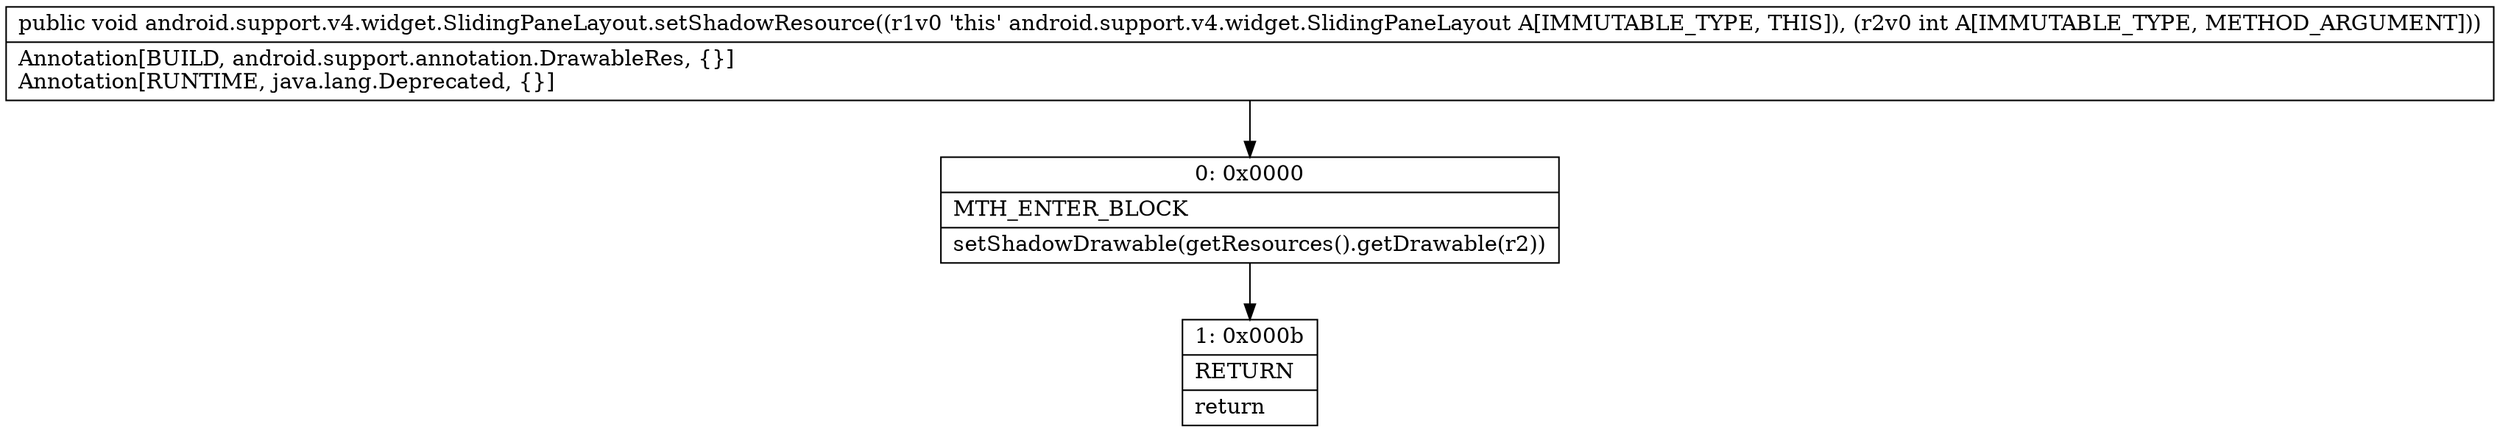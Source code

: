 digraph "CFG forandroid.support.v4.widget.SlidingPaneLayout.setShadowResource(I)V" {
Node_0 [shape=record,label="{0\:\ 0x0000|MTH_ENTER_BLOCK\l|setShadowDrawable(getResources().getDrawable(r2))\l}"];
Node_1 [shape=record,label="{1\:\ 0x000b|RETURN\l|return\l}"];
MethodNode[shape=record,label="{public void android.support.v4.widget.SlidingPaneLayout.setShadowResource((r1v0 'this' android.support.v4.widget.SlidingPaneLayout A[IMMUTABLE_TYPE, THIS]), (r2v0 int A[IMMUTABLE_TYPE, METHOD_ARGUMENT]))  | Annotation[BUILD, android.support.annotation.DrawableRes, \{\}]\lAnnotation[RUNTIME, java.lang.Deprecated, \{\}]\l}"];
MethodNode -> Node_0;
Node_0 -> Node_1;
}

